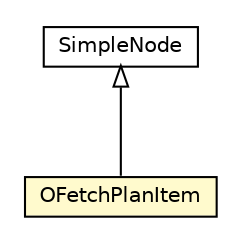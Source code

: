 #!/usr/local/bin/dot
#
# Class diagram 
# Generated by UMLGraph version R5_6-24-gf6e263 (http://www.umlgraph.org/)
#

digraph G {
	edge [fontname="Helvetica",fontsize=10,labelfontname="Helvetica",labelfontsize=10];
	node [fontname="Helvetica",fontsize=10,shape=plaintext];
	nodesep=0.25;
	ranksep=0.5;
	// com.orientechnologies.orient.core.sql.parser.OFetchPlanItem
	c3511617 [label=<<table title="com.orientechnologies.orient.core.sql.parser.OFetchPlanItem" border="0" cellborder="1" cellspacing="0" cellpadding="2" port="p" bgcolor="lemonChiffon" href="./OFetchPlanItem.html">
		<tr><td><table border="0" cellspacing="0" cellpadding="1">
<tr><td align="center" balign="center"> OFetchPlanItem </td></tr>
		</table></td></tr>
		</table>>, URL="./OFetchPlanItem.html", fontname="Helvetica", fontcolor="black", fontsize=10.0];
	// com.orientechnologies.orient.core.sql.parser.SimpleNode
	c3511760 [label=<<table title="com.orientechnologies.orient.core.sql.parser.SimpleNode" border="0" cellborder="1" cellspacing="0" cellpadding="2" port="p" href="./SimpleNode.html">
		<tr><td><table border="0" cellspacing="0" cellpadding="1">
<tr><td align="center" balign="center"> SimpleNode </td></tr>
		</table></td></tr>
		</table>>, URL="./SimpleNode.html", fontname="Helvetica", fontcolor="black", fontsize=10.0];
	//com.orientechnologies.orient.core.sql.parser.OFetchPlanItem extends com.orientechnologies.orient.core.sql.parser.SimpleNode
	c3511760:p -> c3511617:p [dir=back,arrowtail=empty];
}

